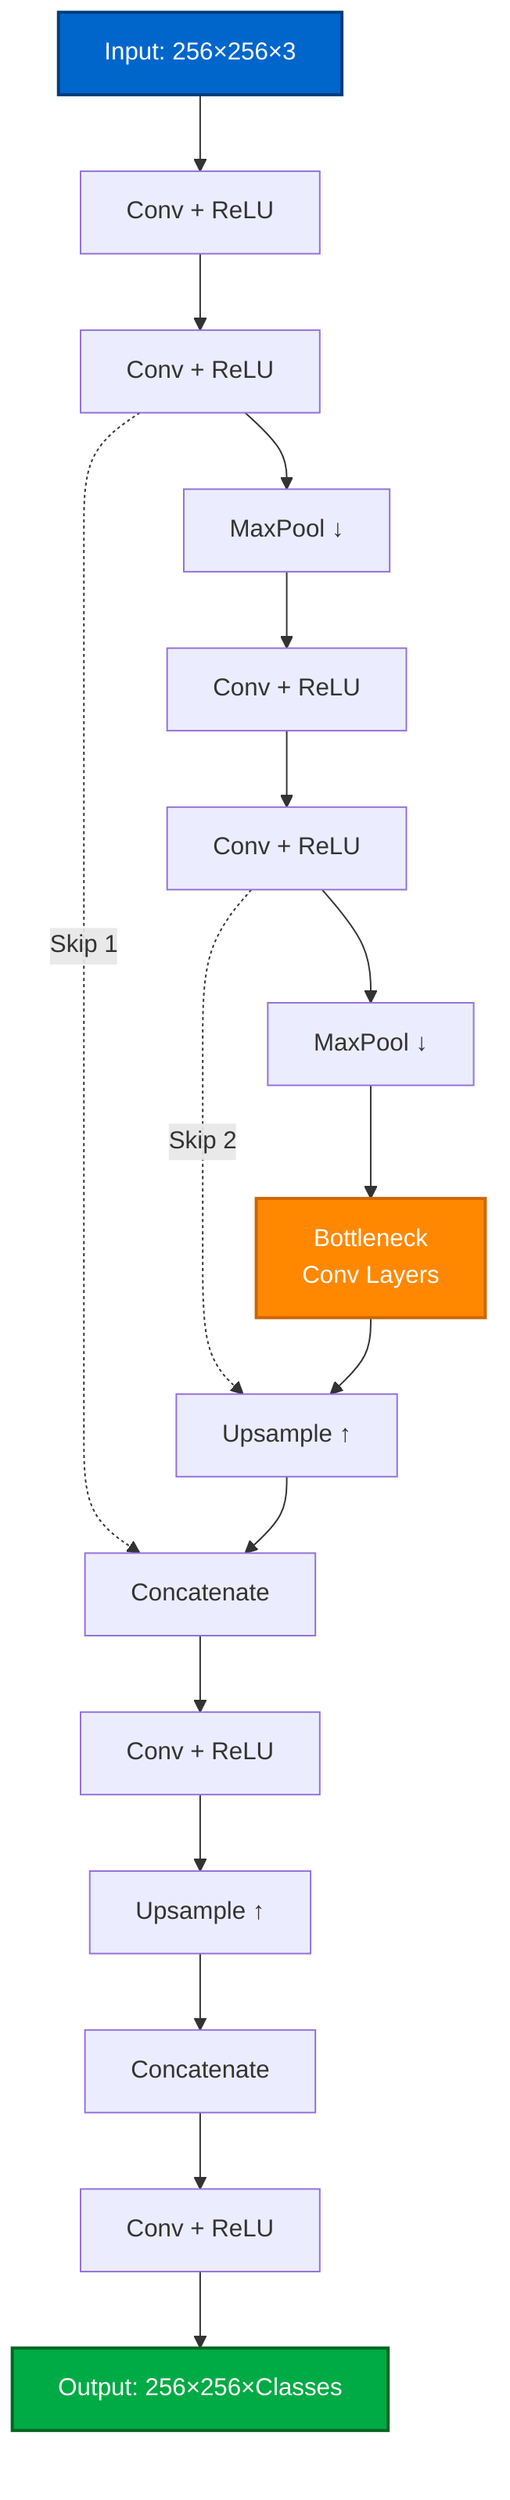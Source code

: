 flowchart TD
    A[Input: 256×256×3] --> B1[Conv + ReLU]
    B1 --> B2[Conv + ReLU]
    B2 --> C1[MaxPool ↓]
    B2 -.->|Skip 1| G1
    
    C1 --> D1[Conv + ReLU]
    D1 --> D2[Conv + ReLU]
    D2 --> E1[MaxPool ↓]
    D2 -.->|Skip 2| F1
    
    E1 --> F0[Bottleneck<br/>Conv Layers]
    
    F0 --> F1[Upsample ↑]
    F1 --> G1[Concatenate]
    G1 --> H1[Conv + ReLU]
    
    H1 --> I1[Upsample ↑]
    I1 --> J1[Concatenate]
    J1 --> K1[Conv + ReLU]
    
    K1 --> L[Output: 256×256×Classes]
    
    style A fill:#0066cc,stroke:#003d7a,stroke-width:2px,color:#fff
    style F0 fill:#ff8800,stroke:#cc6600,stroke-width:2px,color:#fff
    style L fill:#00aa44,stroke:#006622,stroke-width:2px,color:#fff